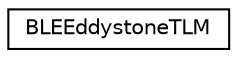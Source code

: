 digraph "Graphical Class Hierarchy"
{
  edge [fontname="Helvetica",fontsize="10",labelfontname="Helvetica",labelfontsize="10"];
  node [fontname="Helvetica",fontsize="10",shape=record];
  rankdir="LR";
  Node0 [label="BLEEddystoneTLM",height=0.2,width=0.4,color="black", fillcolor="white", style="filled",URL="$class_b_l_e_eddystone_t_l_m.html",tooltip="Representation of a beacon. See: "];
}
